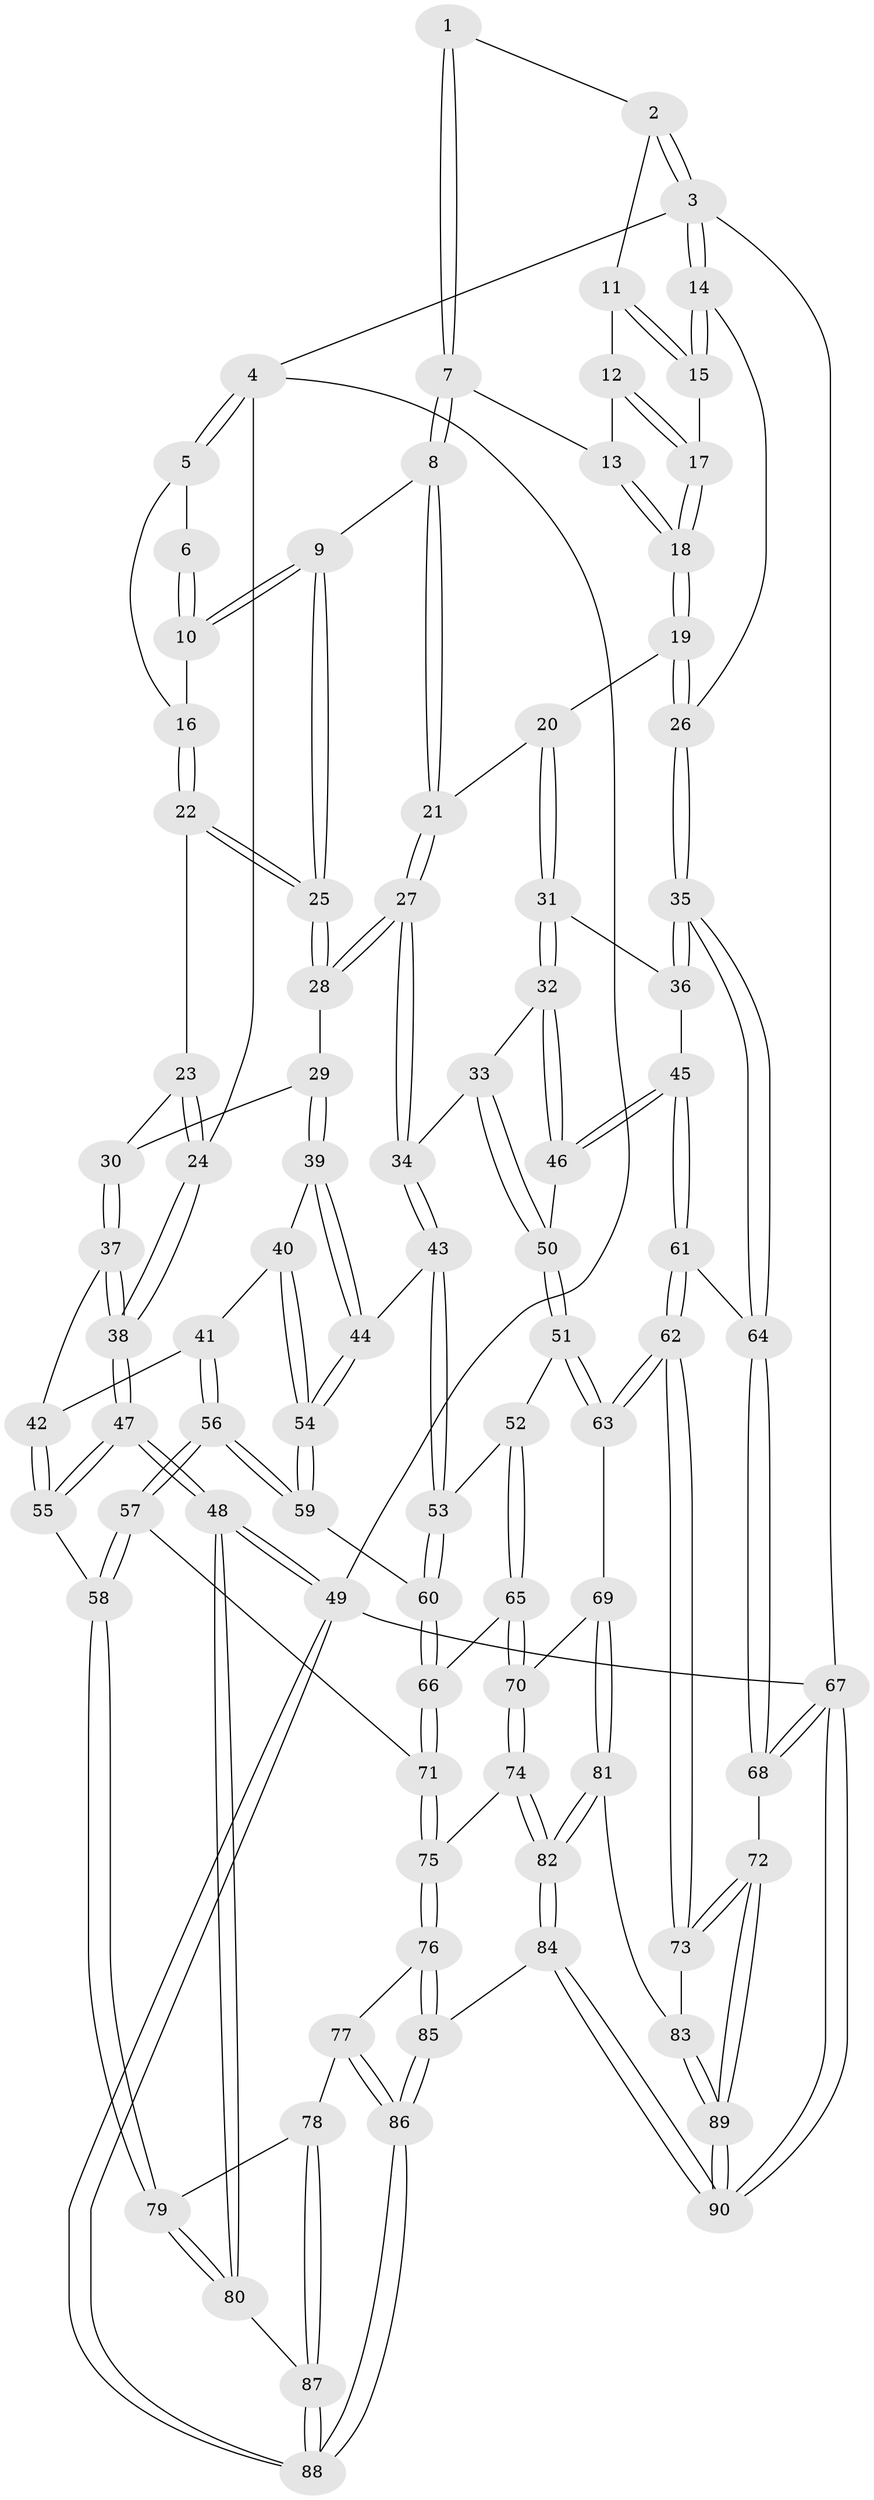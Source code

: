 // coarse degree distribution, {3: 0.5818181818181818, 4: 0.34545454545454546, 2: 0.03636363636363636, 5: 0.03636363636363636}
// Generated by graph-tools (version 1.1) at 2025/38/03/04/25 23:38:31]
// undirected, 90 vertices, 222 edges
graph export_dot {
  node [color=gray90,style=filled];
  1 [pos="+0.7128300918790833+0"];
  2 [pos="+0.8672563550549314+0"];
  3 [pos="+1+0"];
  4 [pos="+0+0"];
  5 [pos="+0.1985441101935461+0"];
  6 [pos="+0.5469177497749629+0"];
  7 [pos="+0.6912043239715308+0.10228689335306702"];
  8 [pos="+0.62074203012847+0.1765591882073534"];
  9 [pos="+0.5392380559638102+0.13877985508850765"];
  10 [pos="+0.5198068353531138+0.07299710821076658"];
  11 [pos="+0.8555765319247035+0"];
  12 [pos="+0.8164155757610599+0.08939134081344134"];
  13 [pos="+0.7509013219595397+0.12129499167961681"];
  14 [pos="+1+0.19948989628453231"];
  15 [pos="+0.8907406783234232+0.16929129239964621"];
  16 [pos="+0.33765124209254976+0.08681107755410349"];
  17 [pos="+0.8734970102481211+0.1700604940314302"];
  18 [pos="+0.796544326815682+0.226692258581949"];
  19 [pos="+0.7832029450268055+0.24979087667565905"];
  20 [pos="+0.7348533774392455+0.28692944015416666"];
  21 [pos="+0.6440033332887491+0.2316795810260434"];
  22 [pos="+0.33856785660011895+0.15584942668248966"];
  23 [pos="+0.06350339640709438+0.18055628265021126"];
  24 [pos="+0+0"];
  25 [pos="+0.38985445283951464+0.2626047079783179"];
  26 [pos="+1+0.400201979832006"];
  27 [pos="+0.4945726235395268+0.38779077534797063"];
  28 [pos="+0.38216988904572446+0.30764607296073715"];
  29 [pos="+0.37548328306957207+0.31073561294658086"];
  30 [pos="+0.1392492649724246+0.2864669539076934"];
  31 [pos="+0.7378891128095794+0.31765506556364254"];
  32 [pos="+0.6153189954868649+0.42355621961590706"];
  33 [pos="+0.590004561401631+0.41928442703820157"];
  34 [pos="+0.5011997906278888+0.40043452876209473"];
  35 [pos="+1+0.43438593852920704"];
  36 [pos="+0.7841026308022473+0.38455077770237717"];
  37 [pos="+0.1260820019523499+0.41885993241137665"];
  38 [pos="+0+0.41258029237576876"];
  39 [pos="+0.3277102709439853+0.3958434099648554"];
  40 [pos="+0.23322205588167863+0.468071428900112"];
  41 [pos="+0.16832929892340054+0.4751509790099139"];
  42 [pos="+0.13868918859997578+0.45600571865824435"];
  43 [pos="+0.48814965365757806+0.47862285849316893"];
  44 [pos="+0.3515936171711176+0.5180667464811853"];
  45 [pos="+0.7308314042624221+0.5374108371169768"];
  46 [pos="+0.705980389643395+0.5297284478892502"];
  47 [pos="+0+0.5847132105204697"];
  48 [pos="+0+1"];
  49 [pos="+0+1"];
  50 [pos="+0.6021077383874015+0.5672141285662967"];
  51 [pos="+0.5372268856152737+0.5951844799024975"];
  52 [pos="+0.5181803519012566+0.5784692923642265"];
  53 [pos="+0.5021619585336252+0.5543447266124404"];
  54 [pos="+0.3264212690083232+0.5580447312595179"];
  55 [pos="+0+0.5938113223381376"];
  56 [pos="+0.1988245064945923+0.6140102559781759"];
  57 [pos="+0.15684169728573347+0.670694520029354"];
  58 [pos="+0.12432361134303806+0.6916857458112465"];
  59 [pos="+0.32631468337784053+0.6051968011346566"];
  60 [pos="+0.32772705888250325+0.6066426666118031"];
  61 [pos="+0.7314327707237046+0.5381703657055951"];
  62 [pos="+0.7710326278390854+0.69073605881945"];
  63 [pos="+0.5383954427417621+0.5996697453597641"];
  64 [pos="+1+0.4499783193573959"];
  65 [pos="+0.39824893094834196+0.6750044418191303"];
  66 [pos="+0.3442070270738089+0.6529884993381811"];
  67 [pos="+1+1"];
  68 [pos="+1+0.6687666483385197"];
  69 [pos="+0.542048724064686+0.7232307616351655"];
  70 [pos="+0.44734448959926265+0.7313355689868116"];
  71 [pos="+0.3046012453622918+0.7372562333224452"];
  72 [pos="+0.8314481513769036+0.7460678742125821"];
  73 [pos="+0.777696092410946+0.7062405482358782"];
  74 [pos="+0.41525388683856435+0.7755964114798923"];
  75 [pos="+0.3071983513835836+0.7651149943034175"];
  76 [pos="+0.30104955709115694+0.777940380391703"];
  77 [pos="+0.23057236597200176+0.7881567849947619"];
  78 [pos="+0.1603010407634794+0.7792606506371034"];
  79 [pos="+0.12377987837850157+0.6980483658780301"];
  80 [pos="+0.005629143237115493+0.8080282095143173"];
  81 [pos="+0.5680194663140222+0.7518722667949621"];
  82 [pos="+0.4401202253321014+0.9517098218934893"];
  83 [pos="+0.5712569782843882+0.7527483086926525"];
  84 [pos="+0.40682830657643454+1"];
  85 [pos="+0.34512890308265615+1"];
  86 [pos="+0.24614081527162054+1"];
  87 [pos="+0.1505113497877644+0.8449172950521984"];
  88 [pos="+0.1855230277868944+1"];
  89 [pos="+0.729285066662505+1"];
  90 [pos="+0.7214905381840824+1"];
  1 -- 2;
  1 -- 7;
  1 -- 7;
  2 -- 3;
  2 -- 3;
  2 -- 11;
  3 -- 4;
  3 -- 14;
  3 -- 14;
  3 -- 67;
  4 -- 5;
  4 -- 5;
  4 -- 24;
  4 -- 49;
  5 -- 6;
  5 -- 16;
  6 -- 10;
  6 -- 10;
  7 -- 8;
  7 -- 8;
  7 -- 13;
  8 -- 9;
  8 -- 21;
  8 -- 21;
  9 -- 10;
  9 -- 10;
  9 -- 25;
  9 -- 25;
  10 -- 16;
  11 -- 12;
  11 -- 15;
  11 -- 15;
  12 -- 13;
  12 -- 17;
  12 -- 17;
  13 -- 18;
  13 -- 18;
  14 -- 15;
  14 -- 15;
  14 -- 26;
  15 -- 17;
  16 -- 22;
  16 -- 22;
  17 -- 18;
  17 -- 18;
  18 -- 19;
  18 -- 19;
  19 -- 20;
  19 -- 26;
  19 -- 26;
  20 -- 21;
  20 -- 31;
  20 -- 31;
  21 -- 27;
  21 -- 27;
  22 -- 23;
  22 -- 25;
  22 -- 25;
  23 -- 24;
  23 -- 24;
  23 -- 30;
  24 -- 38;
  24 -- 38;
  25 -- 28;
  25 -- 28;
  26 -- 35;
  26 -- 35;
  27 -- 28;
  27 -- 28;
  27 -- 34;
  27 -- 34;
  28 -- 29;
  29 -- 30;
  29 -- 39;
  29 -- 39;
  30 -- 37;
  30 -- 37;
  31 -- 32;
  31 -- 32;
  31 -- 36;
  32 -- 33;
  32 -- 46;
  32 -- 46;
  33 -- 34;
  33 -- 50;
  33 -- 50;
  34 -- 43;
  34 -- 43;
  35 -- 36;
  35 -- 36;
  35 -- 64;
  35 -- 64;
  36 -- 45;
  37 -- 38;
  37 -- 38;
  37 -- 42;
  38 -- 47;
  38 -- 47;
  39 -- 40;
  39 -- 44;
  39 -- 44;
  40 -- 41;
  40 -- 54;
  40 -- 54;
  41 -- 42;
  41 -- 56;
  41 -- 56;
  42 -- 55;
  42 -- 55;
  43 -- 44;
  43 -- 53;
  43 -- 53;
  44 -- 54;
  44 -- 54;
  45 -- 46;
  45 -- 46;
  45 -- 61;
  45 -- 61;
  46 -- 50;
  47 -- 48;
  47 -- 48;
  47 -- 55;
  47 -- 55;
  48 -- 49;
  48 -- 49;
  48 -- 80;
  48 -- 80;
  49 -- 88;
  49 -- 88;
  49 -- 67;
  50 -- 51;
  50 -- 51;
  51 -- 52;
  51 -- 63;
  51 -- 63;
  52 -- 53;
  52 -- 65;
  52 -- 65;
  53 -- 60;
  53 -- 60;
  54 -- 59;
  54 -- 59;
  55 -- 58;
  56 -- 57;
  56 -- 57;
  56 -- 59;
  56 -- 59;
  57 -- 58;
  57 -- 58;
  57 -- 71;
  58 -- 79;
  58 -- 79;
  59 -- 60;
  60 -- 66;
  60 -- 66;
  61 -- 62;
  61 -- 62;
  61 -- 64;
  62 -- 63;
  62 -- 63;
  62 -- 73;
  62 -- 73;
  63 -- 69;
  64 -- 68;
  64 -- 68;
  65 -- 66;
  65 -- 70;
  65 -- 70;
  66 -- 71;
  66 -- 71;
  67 -- 68;
  67 -- 68;
  67 -- 90;
  67 -- 90;
  68 -- 72;
  69 -- 70;
  69 -- 81;
  69 -- 81;
  70 -- 74;
  70 -- 74;
  71 -- 75;
  71 -- 75;
  72 -- 73;
  72 -- 73;
  72 -- 89;
  72 -- 89;
  73 -- 83;
  74 -- 75;
  74 -- 82;
  74 -- 82;
  75 -- 76;
  75 -- 76;
  76 -- 77;
  76 -- 85;
  76 -- 85;
  77 -- 78;
  77 -- 86;
  77 -- 86;
  78 -- 79;
  78 -- 87;
  78 -- 87;
  79 -- 80;
  79 -- 80;
  80 -- 87;
  81 -- 82;
  81 -- 82;
  81 -- 83;
  82 -- 84;
  82 -- 84;
  83 -- 89;
  83 -- 89;
  84 -- 85;
  84 -- 90;
  84 -- 90;
  85 -- 86;
  85 -- 86;
  86 -- 88;
  86 -- 88;
  87 -- 88;
  87 -- 88;
  89 -- 90;
  89 -- 90;
}
